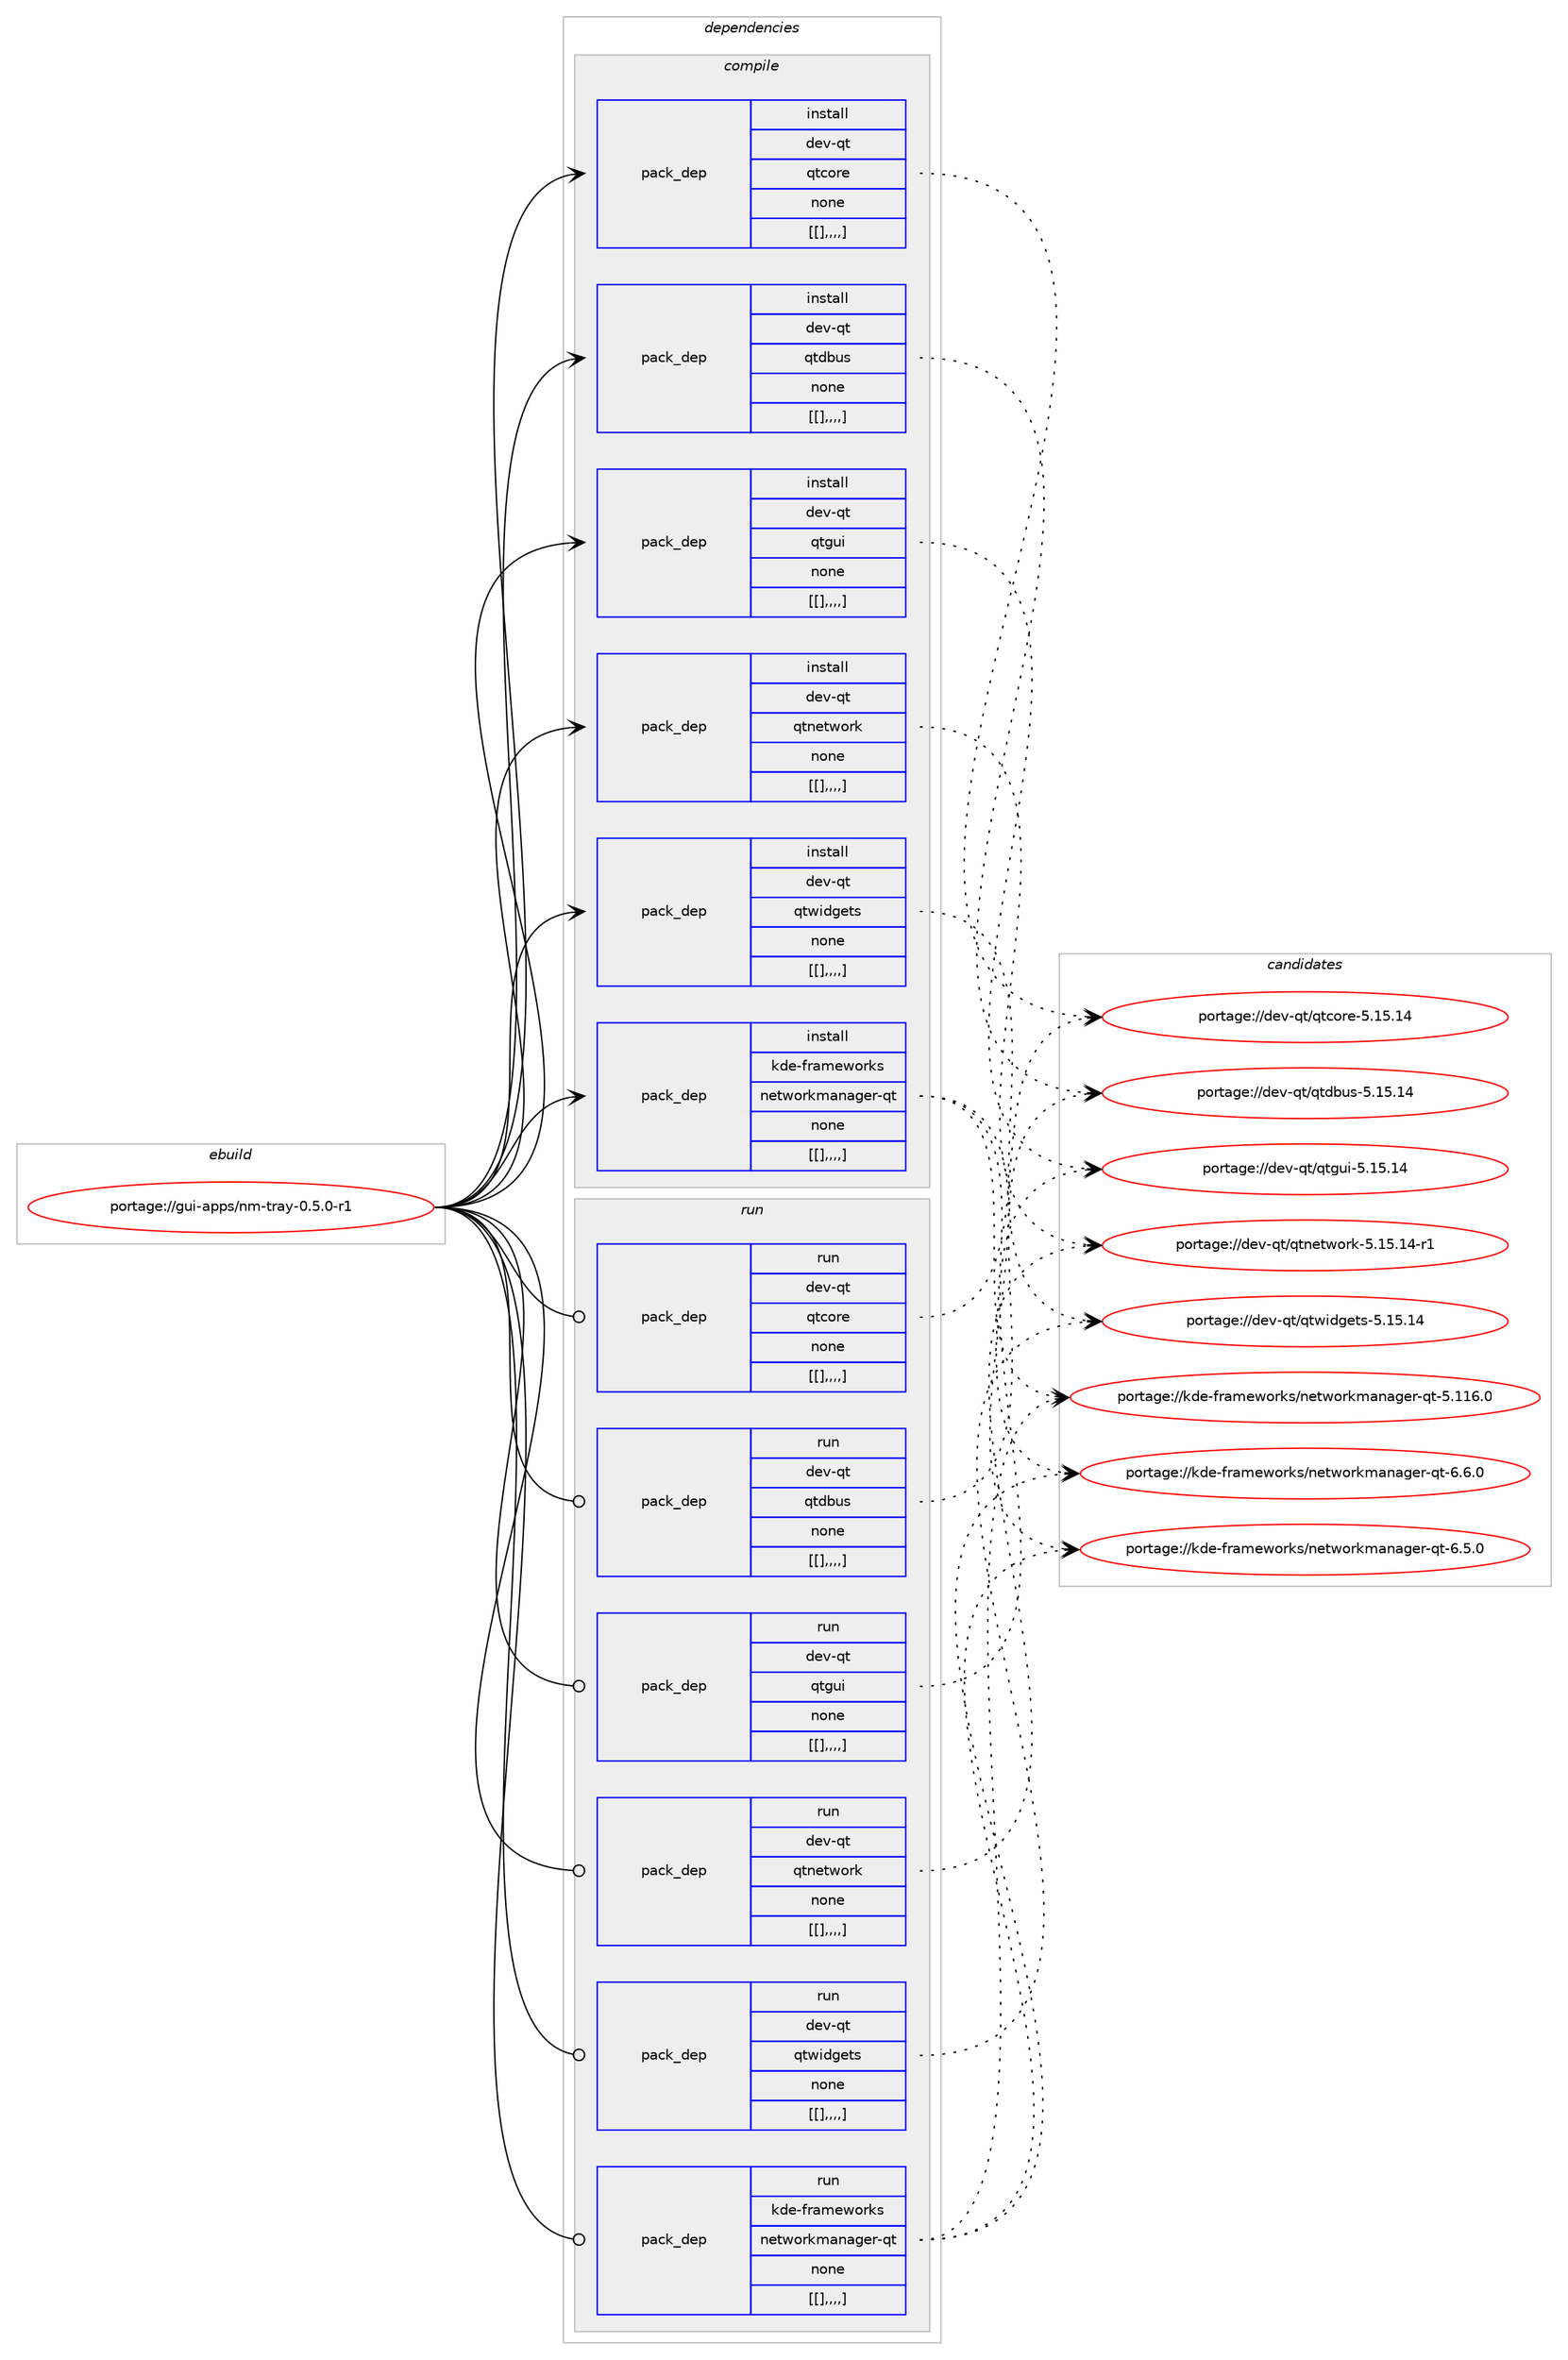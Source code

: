 digraph prolog {

# *************
# Graph options
# *************

newrank=true;
concentrate=true;
compound=true;
graph [rankdir=LR,fontname=Helvetica,fontsize=10,ranksep=1.5];#, ranksep=2.5, nodesep=0.2];
edge  [arrowhead=vee];
node  [fontname=Helvetica,fontsize=10];

# **********
# The ebuild
# **********

subgraph cluster_leftcol {
color=gray;
label=<<i>ebuild</i>>;
id [label="portage://gui-apps/nm-tray-0.5.0-r1", color=red, width=4, href="../gui-apps/nm-tray-0.5.0-r1.svg"];
}

# ****************
# The dependencies
# ****************

subgraph cluster_midcol {
color=gray;
label=<<i>dependencies</i>>;
subgraph cluster_compile {
fillcolor="#eeeeee";
style=filled;
label=<<i>compile</i>>;
subgraph pack177172 {
dependency246804 [label=<<TABLE BORDER="0" CELLBORDER="1" CELLSPACING="0" CELLPADDING="4" WIDTH="220"><TR><TD ROWSPAN="6" CELLPADDING="30">pack_dep</TD></TR><TR><TD WIDTH="110">install</TD></TR><TR><TD>dev-qt</TD></TR><TR><TD>qtcore</TD></TR><TR><TD>none</TD></TR><TR><TD>[[],,,,]</TD></TR></TABLE>>, shape=none, color=blue];
}
id:e -> dependency246804:w [weight=20,style="solid",arrowhead="vee"];
subgraph pack177173 {
dependency246805 [label=<<TABLE BORDER="0" CELLBORDER="1" CELLSPACING="0" CELLPADDING="4" WIDTH="220"><TR><TD ROWSPAN="6" CELLPADDING="30">pack_dep</TD></TR><TR><TD WIDTH="110">install</TD></TR><TR><TD>dev-qt</TD></TR><TR><TD>qtdbus</TD></TR><TR><TD>none</TD></TR><TR><TD>[[],,,,]</TD></TR></TABLE>>, shape=none, color=blue];
}
id:e -> dependency246805:w [weight=20,style="solid",arrowhead="vee"];
subgraph pack177174 {
dependency246806 [label=<<TABLE BORDER="0" CELLBORDER="1" CELLSPACING="0" CELLPADDING="4" WIDTH="220"><TR><TD ROWSPAN="6" CELLPADDING="30">pack_dep</TD></TR><TR><TD WIDTH="110">install</TD></TR><TR><TD>dev-qt</TD></TR><TR><TD>qtgui</TD></TR><TR><TD>none</TD></TR><TR><TD>[[],,,,]</TD></TR></TABLE>>, shape=none, color=blue];
}
id:e -> dependency246806:w [weight=20,style="solid",arrowhead="vee"];
subgraph pack177175 {
dependency246807 [label=<<TABLE BORDER="0" CELLBORDER="1" CELLSPACING="0" CELLPADDING="4" WIDTH="220"><TR><TD ROWSPAN="6" CELLPADDING="30">pack_dep</TD></TR><TR><TD WIDTH="110">install</TD></TR><TR><TD>dev-qt</TD></TR><TR><TD>qtnetwork</TD></TR><TR><TD>none</TD></TR><TR><TD>[[],,,,]</TD></TR></TABLE>>, shape=none, color=blue];
}
id:e -> dependency246807:w [weight=20,style="solid",arrowhead="vee"];
subgraph pack177176 {
dependency246808 [label=<<TABLE BORDER="0" CELLBORDER="1" CELLSPACING="0" CELLPADDING="4" WIDTH="220"><TR><TD ROWSPAN="6" CELLPADDING="30">pack_dep</TD></TR><TR><TD WIDTH="110">install</TD></TR><TR><TD>dev-qt</TD></TR><TR><TD>qtwidgets</TD></TR><TR><TD>none</TD></TR><TR><TD>[[],,,,]</TD></TR></TABLE>>, shape=none, color=blue];
}
id:e -> dependency246808:w [weight=20,style="solid",arrowhead="vee"];
subgraph pack177177 {
dependency246809 [label=<<TABLE BORDER="0" CELLBORDER="1" CELLSPACING="0" CELLPADDING="4" WIDTH="220"><TR><TD ROWSPAN="6" CELLPADDING="30">pack_dep</TD></TR><TR><TD WIDTH="110">install</TD></TR><TR><TD>kde-frameworks</TD></TR><TR><TD>networkmanager-qt</TD></TR><TR><TD>none</TD></TR><TR><TD>[[],,,,]</TD></TR></TABLE>>, shape=none, color=blue];
}
id:e -> dependency246809:w [weight=20,style="solid",arrowhead="vee"];
}
subgraph cluster_compileandrun {
fillcolor="#eeeeee";
style=filled;
label=<<i>compile and run</i>>;
}
subgraph cluster_run {
fillcolor="#eeeeee";
style=filled;
label=<<i>run</i>>;
subgraph pack177178 {
dependency246810 [label=<<TABLE BORDER="0" CELLBORDER="1" CELLSPACING="0" CELLPADDING="4" WIDTH="220"><TR><TD ROWSPAN="6" CELLPADDING="30">pack_dep</TD></TR><TR><TD WIDTH="110">run</TD></TR><TR><TD>dev-qt</TD></TR><TR><TD>qtcore</TD></TR><TR><TD>none</TD></TR><TR><TD>[[],,,,]</TD></TR></TABLE>>, shape=none, color=blue];
}
id:e -> dependency246810:w [weight=20,style="solid",arrowhead="odot"];
subgraph pack177179 {
dependency246811 [label=<<TABLE BORDER="0" CELLBORDER="1" CELLSPACING="0" CELLPADDING="4" WIDTH="220"><TR><TD ROWSPAN="6" CELLPADDING="30">pack_dep</TD></TR><TR><TD WIDTH="110">run</TD></TR><TR><TD>dev-qt</TD></TR><TR><TD>qtdbus</TD></TR><TR><TD>none</TD></TR><TR><TD>[[],,,,]</TD></TR></TABLE>>, shape=none, color=blue];
}
id:e -> dependency246811:w [weight=20,style="solid",arrowhead="odot"];
subgraph pack177180 {
dependency246812 [label=<<TABLE BORDER="0" CELLBORDER="1" CELLSPACING="0" CELLPADDING="4" WIDTH="220"><TR><TD ROWSPAN="6" CELLPADDING="30">pack_dep</TD></TR><TR><TD WIDTH="110">run</TD></TR><TR><TD>dev-qt</TD></TR><TR><TD>qtgui</TD></TR><TR><TD>none</TD></TR><TR><TD>[[],,,,]</TD></TR></TABLE>>, shape=none, color=blue];
}
id:e -> dependency246812:w [weight=20,style="solid",arrowhead="odot"];
subgraph pack177181 {
dependency246813 [label=<<TABLE BORDER="0" CELLBORDER="1" CELLSPACING="0" CELLPADDING="4" WIDTH="220"><TR><TD ROWSPAN="6" CELLPADDING="30">pack_dep</TD></TR><TR><TD WIDTH="110">run</TD></TR><TR><TD>dev-qt</TD></TR><TR><TD>qtnetwork</TD></TR><TR><TD>none</TD></TR><TR><TD>[[],,,,]</TD></TR></TABLE>>, shape=none, color=blue];
}
id:e -> dependency246813:w [weight=20,style="solid",arrowhead="odot"];
subgraph pack177182 {
dependency246814 [label=<<TABLE BORDER="0" CELLBORDER="1" CELLSPACING="0" CELLPADDING="4" WIDTH="220"><TR><TD ROWSPAN="6" CELLPADDING="30">pack_dep</TD></TR><TR><TD WIDTH="110">run</TD></TR><TR><TD>dev-qt</TD></TR><TR><TD>qtwidgets</TD></TR><TR><TD>none</TD></TR><TR><TD>[[],,,,]</TD></TR></TABLE>>, shape=none, color=blue];
}
id:e -> dependency246814:w [weight=20,style="solid",arrowhead="odot"];
subgraph pack177183 {
dependency246815 [label=<<TABLE BORDER="0" CELLBORDER="1" CELLSPACING="0" CELLPADDING="4" WIDTH="220"><TR><TD ROWSPAN="6" CELLPADDING="30">pack_dep</TD></TR><TR><TD WIDTH="110">run</TD></TR><TR><TD>kde-frameworks</TD></TR><TR><TD>networkmanager-qt</TD></TR><TR><TD>none</TD></TR><TR><TD>[[],,,,]</TD></TR></TABLE>>, shape=none, color=blue];
}
id:e -> dependency246815:w [weight=20,style="solid",arrowhead="odot"];
}
}

# **************
# The candidates
# **************

subgraph cluster_choices {
rank=same;
color=gray;
label=<<i>candidates</i>>;

subgraph choice177172 {
color=black;
nodesep=1;
choice1001011184511311647113116991111141014553464953464952 [label="portage://dev-qt/qtcore-5.15.14", color=red, width=4,href="../dev-qt/qtcore-5.15.14.svg"];
dependency246804:e -> choice1001011184511311647113116991111141014553464953464952:w [style=dotted,weight="100"];
}
subgraph choice177173 {
color=black;
nodesep=1;
choice1001011184511311647113116100981171154553464953464952 [label="portage://dev-qt/qtdbus-5.15.14", color=red, width=4,href="../dev-qt/qtdbus-5.15.14.svg"];
dependency246805:e -> choice1001011184511311647113116100981171154553464953464952:w [style=dotted,weight="100"];
}
subgraph choice177174 {
color=black;
nodesep=1;
choice10010111845113116471131161031171054553464953464952 [label="portage://dev-qt/qtgui-5.15.14", color=red, width=4,href="../dev-qt/qtgui-5.15.14.svg"];
dependency246806:e -> choice10010111845113116471131161031171054553464953464952:w [style=dotted,weight="100"];
}
subgraph choice177175 {
color=black;
nodesep=1;
choice100101118451131164711311611010111611911111410745534649534649524511449 [label="portage://dev-qt/qtnetwork-5.15.14-r1", color=red, width=4,href="../dev-qt/qtnetwork-5.15.14-r1.svg"];
dependency246807:e -> choice100101118451131164711311611010111611911111410745534649534649524511449:w [style=dotted,weight="100"];
}
subgraph choice177176 {
color=black;
nodesep=1;
choice10010111845113116471131161191051001031011161154553464953464952 [label="portage://dev-qt/qtwidgets-5.15.14", color=red, width=4,href="../dev-qt/qtwidgets-5.15.14.svg"];
dependency246808:e -> choice10010111845113116471131161191051001031011161154553464953464952:w [style=dotted,weight="100"];
}
subgraph choice177177 {
color=black;
nodesep=1;
choice107100101451021149710910111911111410711547110101116119111114107109971109710310111445113116455446544648 [label="portage://kde-frameworks/networkmanager-qt-6.6.0", color=red, width=4,href="../kde-frameworks/networkmanager-qt-6.6.0.svg"];
choice107100101451021149710910111911111410711547110101116119111114107109971109710310111445113116455446534648 [label="portage://kde-frameworks/networkmanager-qt-6.5.0", color=red, width=4,href="../kde-frameworks/networkmanager-qt-6.5.0.svg"];
choice1071001014510211497109101119111114107115471101011161191111141071099711097103101114451131164553464949544648 [label="portage://kde-frameworks/networkmanager-qt-5.116.0", color=red, width=4,href="../kde-frameworks/networkmanager-qt-5.116.0.svg"];
dependency246809:e -> choice107100101451021149710910111911111410711547110101116119111114107109971109710310111445113116455446544648:w [style=dotted,weight="100"];
dependency246809:e -> choice107100101451021149710910111911111410711547110101116119111114107109971109710310111445113116455446534648:w [style=dotted,weight="100"];
dependency246809:e -> choice1071001014510211497109101119111114107115471101011161191111141071099711097103101114451131164553464949544648:w [style=dotted,weight="100"];
}
subgraph choice177178 {
color=black;
nodesep=1;
choice1001011184511311647113116991111141014553464953464952 [label="portage://dev-qt/qtcore-5.15.14", color=red, width=4,href="../dev-qt/qtcore-5.15.14.svg"];
dependency246810:e -> choice1001011184511311647113116991111141014553464953464952:w [style=dotted,weight="100"];
}
subgraph choice177179 {
color=black;
nodesep=1;
choice1001011184511311647113116100981171154553464953464952 [label="portage://dev-qt/qtdbus-5.15.14", color=red, width=4,href="../dev-qt/qtdbus-5.15.14.svg"];
dependency246811:e -> choice1001011184511311647113116100981171154553464953464952:w [style=dotted,weight="100"];
}
subgraph choice177180 {
color=black;
nodesep=1;
choice10010111845113116471131161031171054553464953464952 [label="portage://dev-qt/qtgui-5.15.14", color=red, width=4,href="../dev-qt/qtgui-5.15.14.svg"];
dependency246812:e -> choice10010111845113116471131161031171054553464953464952:w [style=dotted,weight="100"];
}
subgraph choice177181 {
color=black;
nodesep=1;
choice100101118451131164711311611010111611911111410745534649534649524511449 [label="portage://dev-qt/qtnetwork-5.15.14-r1", color=red, width=4,href="../dev-qt/qtnetwork-5.15.14-r1.svg"];
dependency246813:e -> choice100101118451131164711311611010111611911111410745534649534649524511449:w [style=dotted,weight="100"];
}
subgraph choice177182 {
color=black;
nodesep=1;
choice10010111845113116471131161191051001031011161154553464953464952 [label="portage://dev-qt/qtwidgets-5.15.14", color=red, width=4,href="../dev-qt/qtwidgets-5.15.14.svg"];
dependency246814:e -> choice10010111845113116471131161191051001031011161154553464953464952:w [style=dotted,weight="100"];
}
subgraph choice177183 {
color=black;
nodesep=1;
choice107100101451021149710910111911111410711547110101116119111114107109971109710310111445113116455446544648 [label="portage://kde-frameworks/networkmanager-qt-6.6.0", color=red, width=4,href="../kde-frameworks/networkmanager-qt-6.6.0.svg"];
choice107100101451021149710910111911111410711547110101116119111114107109971109710310111445113116455446534648 [label="portage://kde-frameworks/networkmanager-qt-6.5.0", color=red, width=4,href="../kde-frameworks/networkmanager-qt-6.5.0.svg"];
choice1071001014510211497109101119111114107115471101011161191111141071099711097103101114451131164553464949544648 [label="portage://kde-frameworks/networkmanager-qt-5.116.0", color=red, width=4,href="../kde-frameworks/networkmanager-qt-5.116.0.svg"];
dependency246815:e -> choice107100101451021149710910111911111410711547110101116119111114107109971109710310111445113116455446544648:w [style=dotted,weight="100"];
dependency246815:e -> choice107100101451021149710910111911111410711547110101116119111114107109971109710310111445113116455446534648:w [style=dotted,weight="100"];
dependency246815:e -> choice1071001014510211497109101119111114107115471101011161191111141071099711097103101114451131164553464949544648:w [style=dotted,weight="100"];
}
}

}
